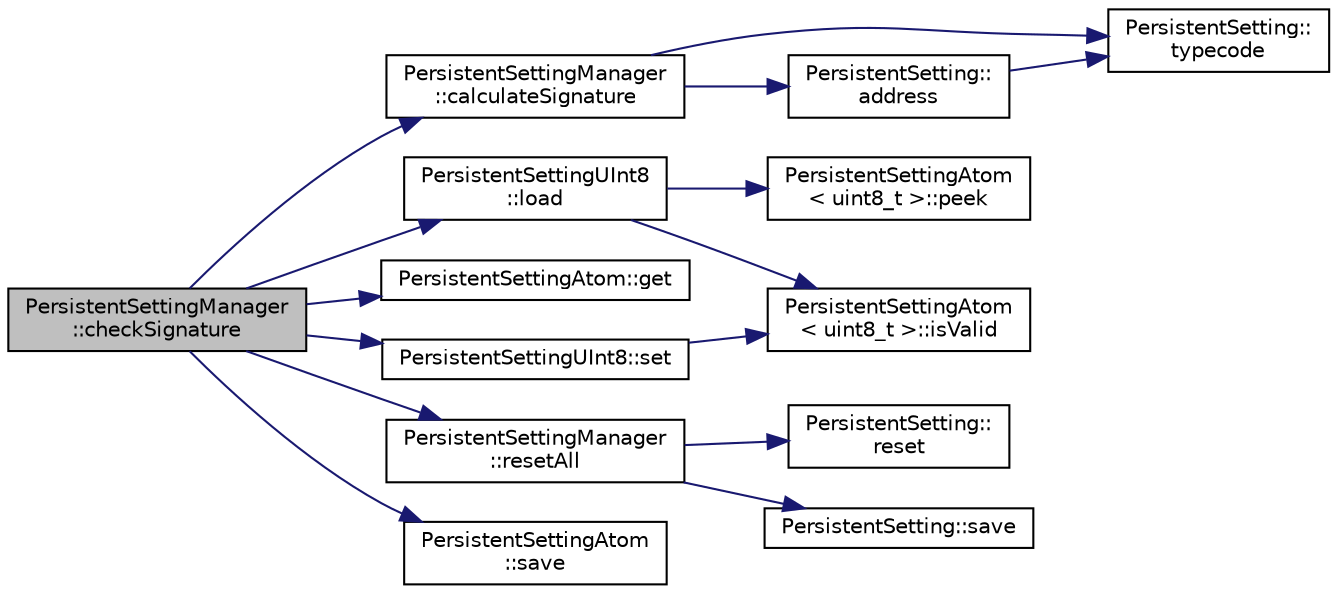 digraph "PersistentSettingManager::checkSignature"
{
  edge [fontname="Helvetica",fontsize="10",labelfontname="Helvetica",labelfontsize="10"];
  node [fontname="Helvetica",fontsize="10",shape=record];
  rankdir="LR";
  Node26 [label="PersistentSettingManager\l::checkSignature",height=0.2,width=0.4,color="black", fillcolor="grey75", style="filled", fontcolor="black"];
  Node26 -> Node27 [color="midnightblue",fontsize="10",style="solid",fontname="Helvetica"];
  Node27 [label="PersistentSettingUInt8\l::load",height=0.2,width=0.4,color="black", fillcolor="white", style="filled",URL="$classPersistentSettingUInt8.html#a198da9606cd33329020826ff1a7ccb78"];
  Node27 -> Node28 [color="midnightblue",fontsize="10",style="solid",fontname="Helvetica"];
  Node28 [label="PersistentSettingAtom\l\< uint8_t \>::peek",height=0.2,width=0.4,color="black", fillcolor="white", style="filled",URL="$classPersistentSettingAtom.html#a2a06a3e5f249e2ed5fd9fca387f44473",tooltip="peek at what is in EEPROM for this setting (may not be a valid value) "];
  Node27 -> Node29 [color="midnightblue",fontsize="10",style="solid",fontname="Helvetica"];
  Node29 [label="PersistentSettingAtom\l\< uint8_t \>::isValid",height=0.2,width=0.4,color="black", fillcolor="white", style="filled",URL="$classPersistentSettingAtom.html#af8bb87b4c901e1fa1a693aa4673eaf44",tooltip="Validation of String representation. "];
  Node26 -> Node30 [color="midnightblue",fontsize="10",style="solid",fontname="Helvetica"];
  Node30 [label="PersistentSettingManager\l::calculateSignature",height=0.2,width=0.4,color="black", fillcolor="white", style="filled",URL="$classPersistentSettingManager.html#a5b70f47756fb9a010c49bb672b2ad75e"];
  Node30 -> Node31 [color="midnightblue",fontsize="10",style="solid",fontname="Helvetica"];
  Node31 [label="PersistentSetting::\ltypecode",height=0.2,width=0.4,color="black", fillcolor="white", style="filled",URL="$classPersistentSetting.html#a136dd58f1a3993a7043009619981cd07"];
  Node30 -> Node32 [color="midnightblue",fontsize="10",style="solid",fontname="Helvetica"];
  Node32 [label="PersistentSetting::\laddress",height=0.2,width=0.4,color="black", fillcolor="white", style="filled",URL="$classPersistentSetting.html#ada9a4f488107349652e8bd2b324edb3f",tooltip="Get the EEPROM address of the first byte for this setting. "];
  Node32 -> Node31 [color="midnightblue",fontsize="10",style="solid",fontname="Helvetica"];
  Node26 -> Node33 [color="midnightblue",fontsize="10",style="solid",fontname="Helvetica"];
  Node33 [label="PersistentSettingAtom::get",height=0.2,width=0.4,color="black", fillcolor="white", style="filled",URL="$classPersistentSettingAtom.html#ae4af3c4b3fa24c335ce4c1ed8bc79fb3",tooltip="get the current value as a String "];
  Node26 -> Node34 [color="midnightblue",fontsize="10",style="solid",fontname="Helvetica"];
  Node34 [label="PersistentSettingManager\l::resetAll",height=0.2,width=0.4,color="black", fillcolor="white", style="filled",URL="$classPersistentSettingManager.html#a29f483a8a54b60d4b3bfa08957e3249b"];
  Node34 -> Node35 [color="midnightblue",fontsize="10",style="solid",fontname="Helvetica"];
  Node35 [label="PersistentSetting::\lreset",height=0.2,width=0.4,color="black", fillcolor="white", style="filled",URL="$classPersistentSetting.html#a6a4b04c3f8b9a4cbb326ca20b4356c8c",tooltip="Reset the value in RAM to the default value. "];
  Node34 -> Node36 [color="midnightblue",fontsize="10",style="solid",fontname="Helvetica"];
  Node36 [label="PersistentSetting::save",height=0.2,width=0.4,color="black", fillcolor="white", style="filled",URL="$classPersistentSetting.html#a059acaec872caacd988d6caa3cd68e7a",tooltip="Save the value in RAM to EEPROM. "];
  Node26 -> Node37 [color="midnightblue",fontsize="10",style="solid",fontname="Helvetica"];
  Node37 [label="PersistentSettingUInt8::set",height=0.2,width=0.4,color="black", fillcolor="white", style="filled",URL="$classPersistentSettingUInt8.html#a96dc99076c964a3196801d91fdc5f813"];
  Node37 -> Node29 [color="midnightblue",fontsize="10",style="solid",fontname="Helvetica"];
  Node26 -> Node38 [color="midnightblue",fontsize="10",style="solid",fontname="Helvetica"];
  Node38 [label="PersistentSettingAtom\l::save",height=0.2,width=0.4,color="black", fillcolor="white", style="filled",URL="$classPersistentSettingAtom.html#a16fc5f87e9dff2e3af703c1bf65a594a",tooltip="Save the value to EEPROM. "];
}
